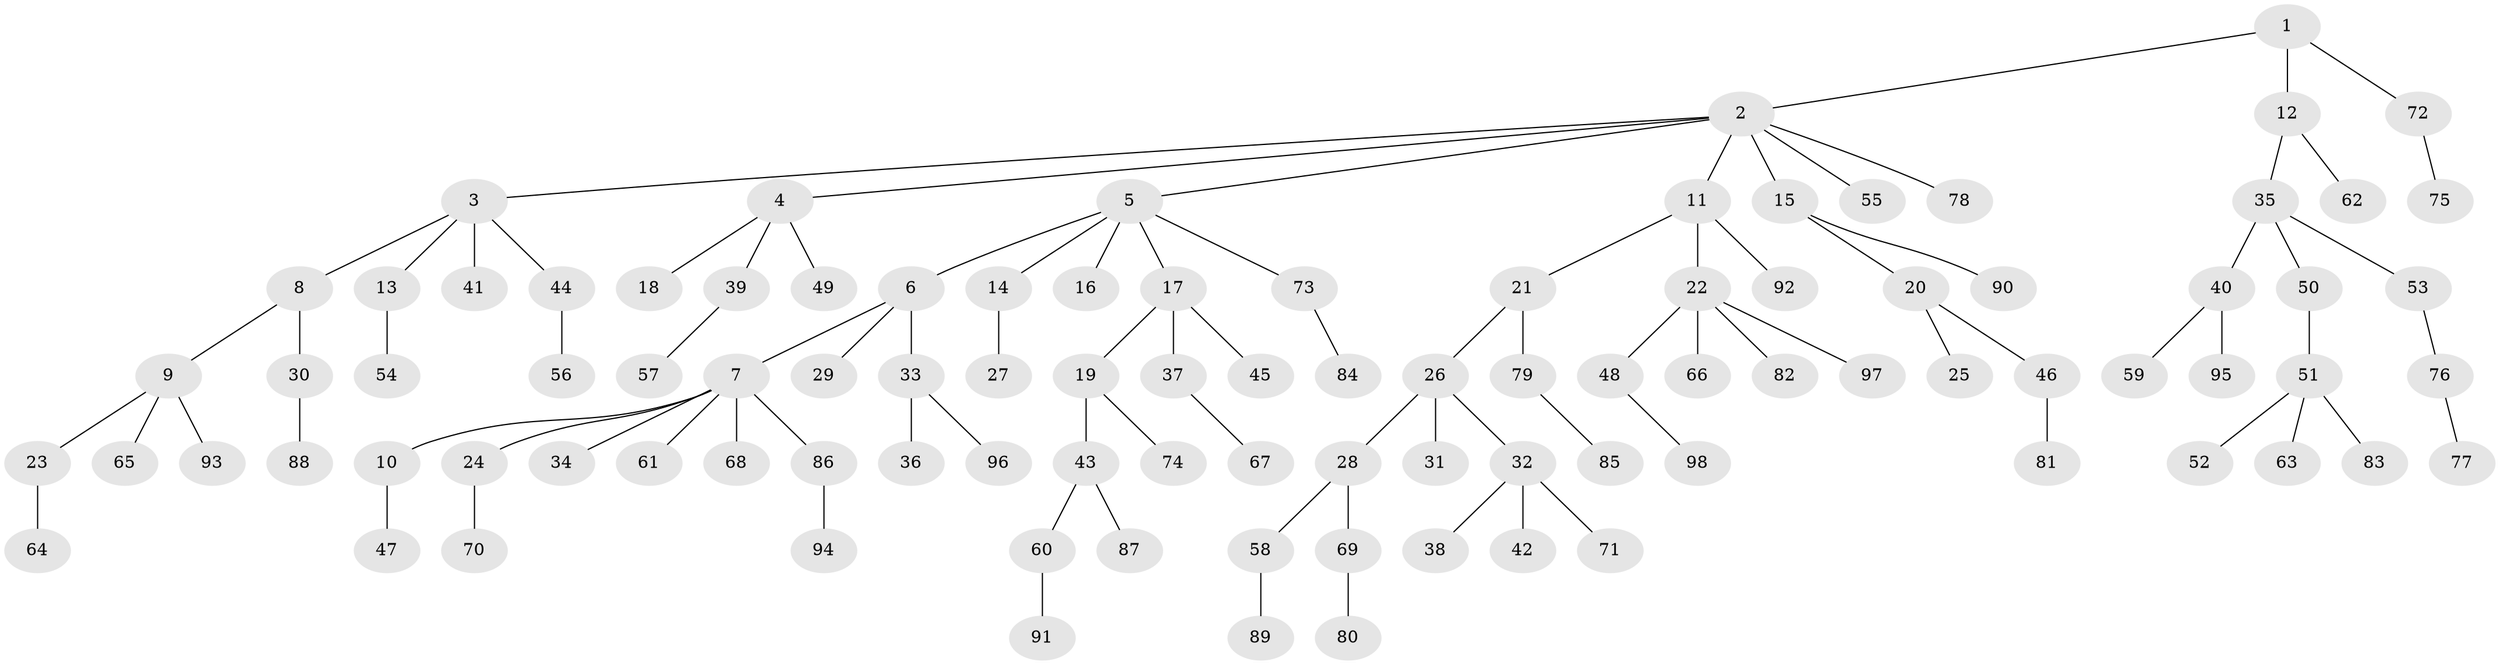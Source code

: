 // Generated by graph-tools (version 1.1) at 2025/02/03/09/25 03:02:19]
// undirected, 98 vertices, 97 edges
graph export_dot {
graph [start="1"]
  node [color=gray90,style=filled];
  1;
  2;
  3;
  4;
  5;
  6;
  7;
  8;
  9;
  10;
  11;
  12;
  13;
  14;
  15;
  16;
  17;
  18;
  19;
  20;
  21;
  22;
  23;
  24;
  25;
  26;
  27;
  28;
  29;
  30;
  31;
  32;
  33;
  34;
  35;
  36;
  37;
  38;
  39;
  40;
  41;
  42;
  43;
  44;
  45;
  46;
  47;
  48;
  49;
  50;
  51;
  52;
  53;
  54;
  55;
  56;
  57;
  58;
  59;
  60;
  61;
  62;
  63;
  64;
  65;
  66;
  67;
  68;
  69;
  70;
  71;
  72;
  73;
  74;
  75;
  76;
  77;
  78;
  79;
  80;
  81;
  82;
  83;
  84;
  85;
  86;
  87;
  88;
  89;
  90;
  91;
  92;
  93;
  94;
  95;
  96;
  97;
  98;
  1 -- 2;
  1 -- 12;
  1 -- 72;
  2 -- 3;
  2 -- 4;
  2 -- 5;
  2 -- 11;
  2 -- 15;
  2 -- 55;
  2 -- 78;
  3 -- 8;
  3 -- 13;
  3 -- 41;
  3 -- 44;
  4 -- 18;
  4 -- 39;
  4 -- 49;
  5 -- 6;
  5 -- 14;
  5 -- 16;
  5 -- 17;
  5 -- 73;
  6 -- 7;
  6 -- 29;
  6 -- 33;
  7 -- 10;
  7 -- 24;
  7 -- 34;
  7 -- 61;
  7 -- 68;
  7 -- 86;
  8 -- 9;
  8 -- 30;
  9 -- 23;
  9 -- 65;
  9 -- 93;
  10 -- 47;
  11 -- 21;
  11 -- 22;
  11 -- 92;
  12 -- 35;
  12 -- 62;
  13 -- 54;
  14 -- 27;
  15 -- 20;
  15 -- 90;
  17 -- 19;
  17 -- 37;
  17 -- 45;
  19 -- 43;
  19 -- 74;
  20 -- 25;
  20 -- 46;
  21 -- 26;
  21 -- 79;
  22 -- 48;
  22 -- 66;
  22 -- 82;
  22 -- 97;
  23 -- 64;
  24 -- 70;
  26 -- 28;
  26 -- 31;
  26 -- 32;
  28 -- 58;
  28 -- 69;
  30 -- 88;
  32 -- 38;
  32 -- 42;
  32 -- 71;
  33 -- 36;
  33 -- 96;
  35 -- 40;
  35 -- 50;
  35 -- 53;
  37 -- 67;
  39 -- 57;
  40 -- 59;
  40 -- 95;
  43 -- 60;
  43 -- 87;
  44 -- 56;
  46 -- 81;
  48 -- 98;
  50 -- 51;
  51 -- 52;
  51 -- 63;
  51 -- 83;
  53 -- 76;
  58 -- 89;
  60 -- 91;
  69 -- 80;
  72 -- 75;
  73 -- 84;
  76 -- 77;
  79 -- 85;
  86 -- 94;
}
